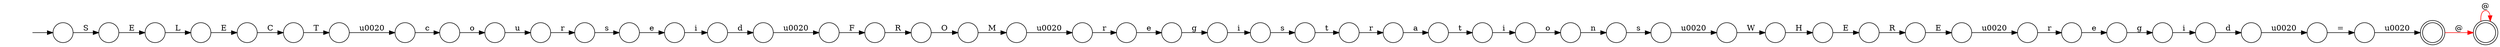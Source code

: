digraph Automaton {
  rankdir = LR;
  0 [shape=circle,label=""];
  0 -> 7 [label="E"]
  1 [shape=circle,label=""];
  1 -> 20 [label="\u0020"]
  2 [shape=circle,label=""];
  2 -> 32 [label="R"]
  3 [shape=circle,label=""];
  3 -> 50 [label="n"]
  4 [shape=circle,label=""];
  4 -> 46 [label="H"]
  5 [shape=circle,label=""];
  5 -> 38 [label="t"]
  6 [shape=circle,label=""];
  6 -> 21 [label="T"]
  7 [shape=circle,label=""];
  7 -> 33 [label="\u0020"]
  8 [shape=circle,label=""];
  8 -> 34 [label="\u0020"]
  9 [shape=circle,label=""];
  9 -> 16 [label="r"]
  10 [shape=circle,label=""];
  10 -> 29 [label="\u0020"]
  11 [shape=circle,label=""];
  11 -> 47 [label="i"]
  12 [shape=circle,label=""];
  12 -> 48 [label="e"]
  13 [shape=circle,label=""];
  13 -> 37 [label="E"]
  14 [shape=circle,label=""];
  14 -> 9 [label="u"]
  15 [shape=doublecircle,label=""];
  15 -> 15 [label="@",color=red]
  16 [shape=circle,label=""];
  16 -> 12 [label="s"]
  17 [shape=circle,label=""];
  17 -> 5 [label="s"]
  18 [shape=circle,label=""];
  18 -> 14 [label="o"]
  19 [shape=circle,label=""];
  19 -> 22 [label="t"]
  20 [shape=circle,label=""];
  20 -> 24 [label="r"]
  21 [shape=circle,label=""];
  21 -> 44 [label="\u0020"]
  22 [shape=circle,label=""];
  22 -> 49 [label="i"]
  23 [shape=circle,label=""];
  23 -> 0 [label="R"]
  24 [shape=circle,label=""];
  24 -> 31 [label="e"]
  25 [shape=circle,label=""];
  25 -> 36 [label="d"]
  26 [shape=circle,label=""];
  initial [shape=plaintext,label=""];
  initial -> 26
  26 -> 13 [label="S"]
  27 [shape=circle,label=""];
  27 -> 2 [label="F"]
  28 [shape=circle,label=""];
  28 -> 19 [label="a"]
  29 [shape=circle,label=""];
  29 -> 4 [label="W"]
  30 [shape=circle,label=""];
  30 -> 8 [label="="]
  31 [shape=circle,label=""];
  31 -> 35 [label="g"]
  32 [shape=circle,label=""];
  32 -> 45 [label="O"]
  33 [shape=circle,label=""];
  33 -> 40 [label="r"]
  34 [shape=doublecircle,label=""];
  34 -> 15 [label="@",color=red]
  35 [shape=circle,label=""];
  35 -> 17 [label="i"]
  36 [shape=circle,label=""];
  36 -> 27 [label="\u0020"]
  37 [shape=circle,label=""];
  37 -> 41 [label="L"]
  38 [shape=circle,label=""];
  38 -> 28 [label="r"]
  39 [shape=circle,label=""];
  39 -> 30 [label="\u0020"]
  40 [shape=circle,label=""];
  40 -> 43 [label="e"]
  41 [shape=circle,label=""];
  41 -> 42 [label="E"]
  42 [shape=circle,label=""];
  42 -> 6 [label="C"]
  43 [shape=circle,label=""];
  43 -> 11 [label="g"]
  44 [shape=circle,label=""];
  44 -> 18 [label="c"]
  45 [shape=circle,label=""];
  45 -> 1 [label="M"]
  46 [shape=circle,label=""];
  46 -> 23 [label="E"]
  47 [shape=circle,label=""];
  47 -> 39 [label="d"]
  48 [shape=circle,label=""];
  48 -> 25 [label="i"]
  49 [shape=circle,label=""];
  49 -> 3 [label="o"]
  50 [shape=circle,label=""];
  50 -> 10 [label="s"]
}

